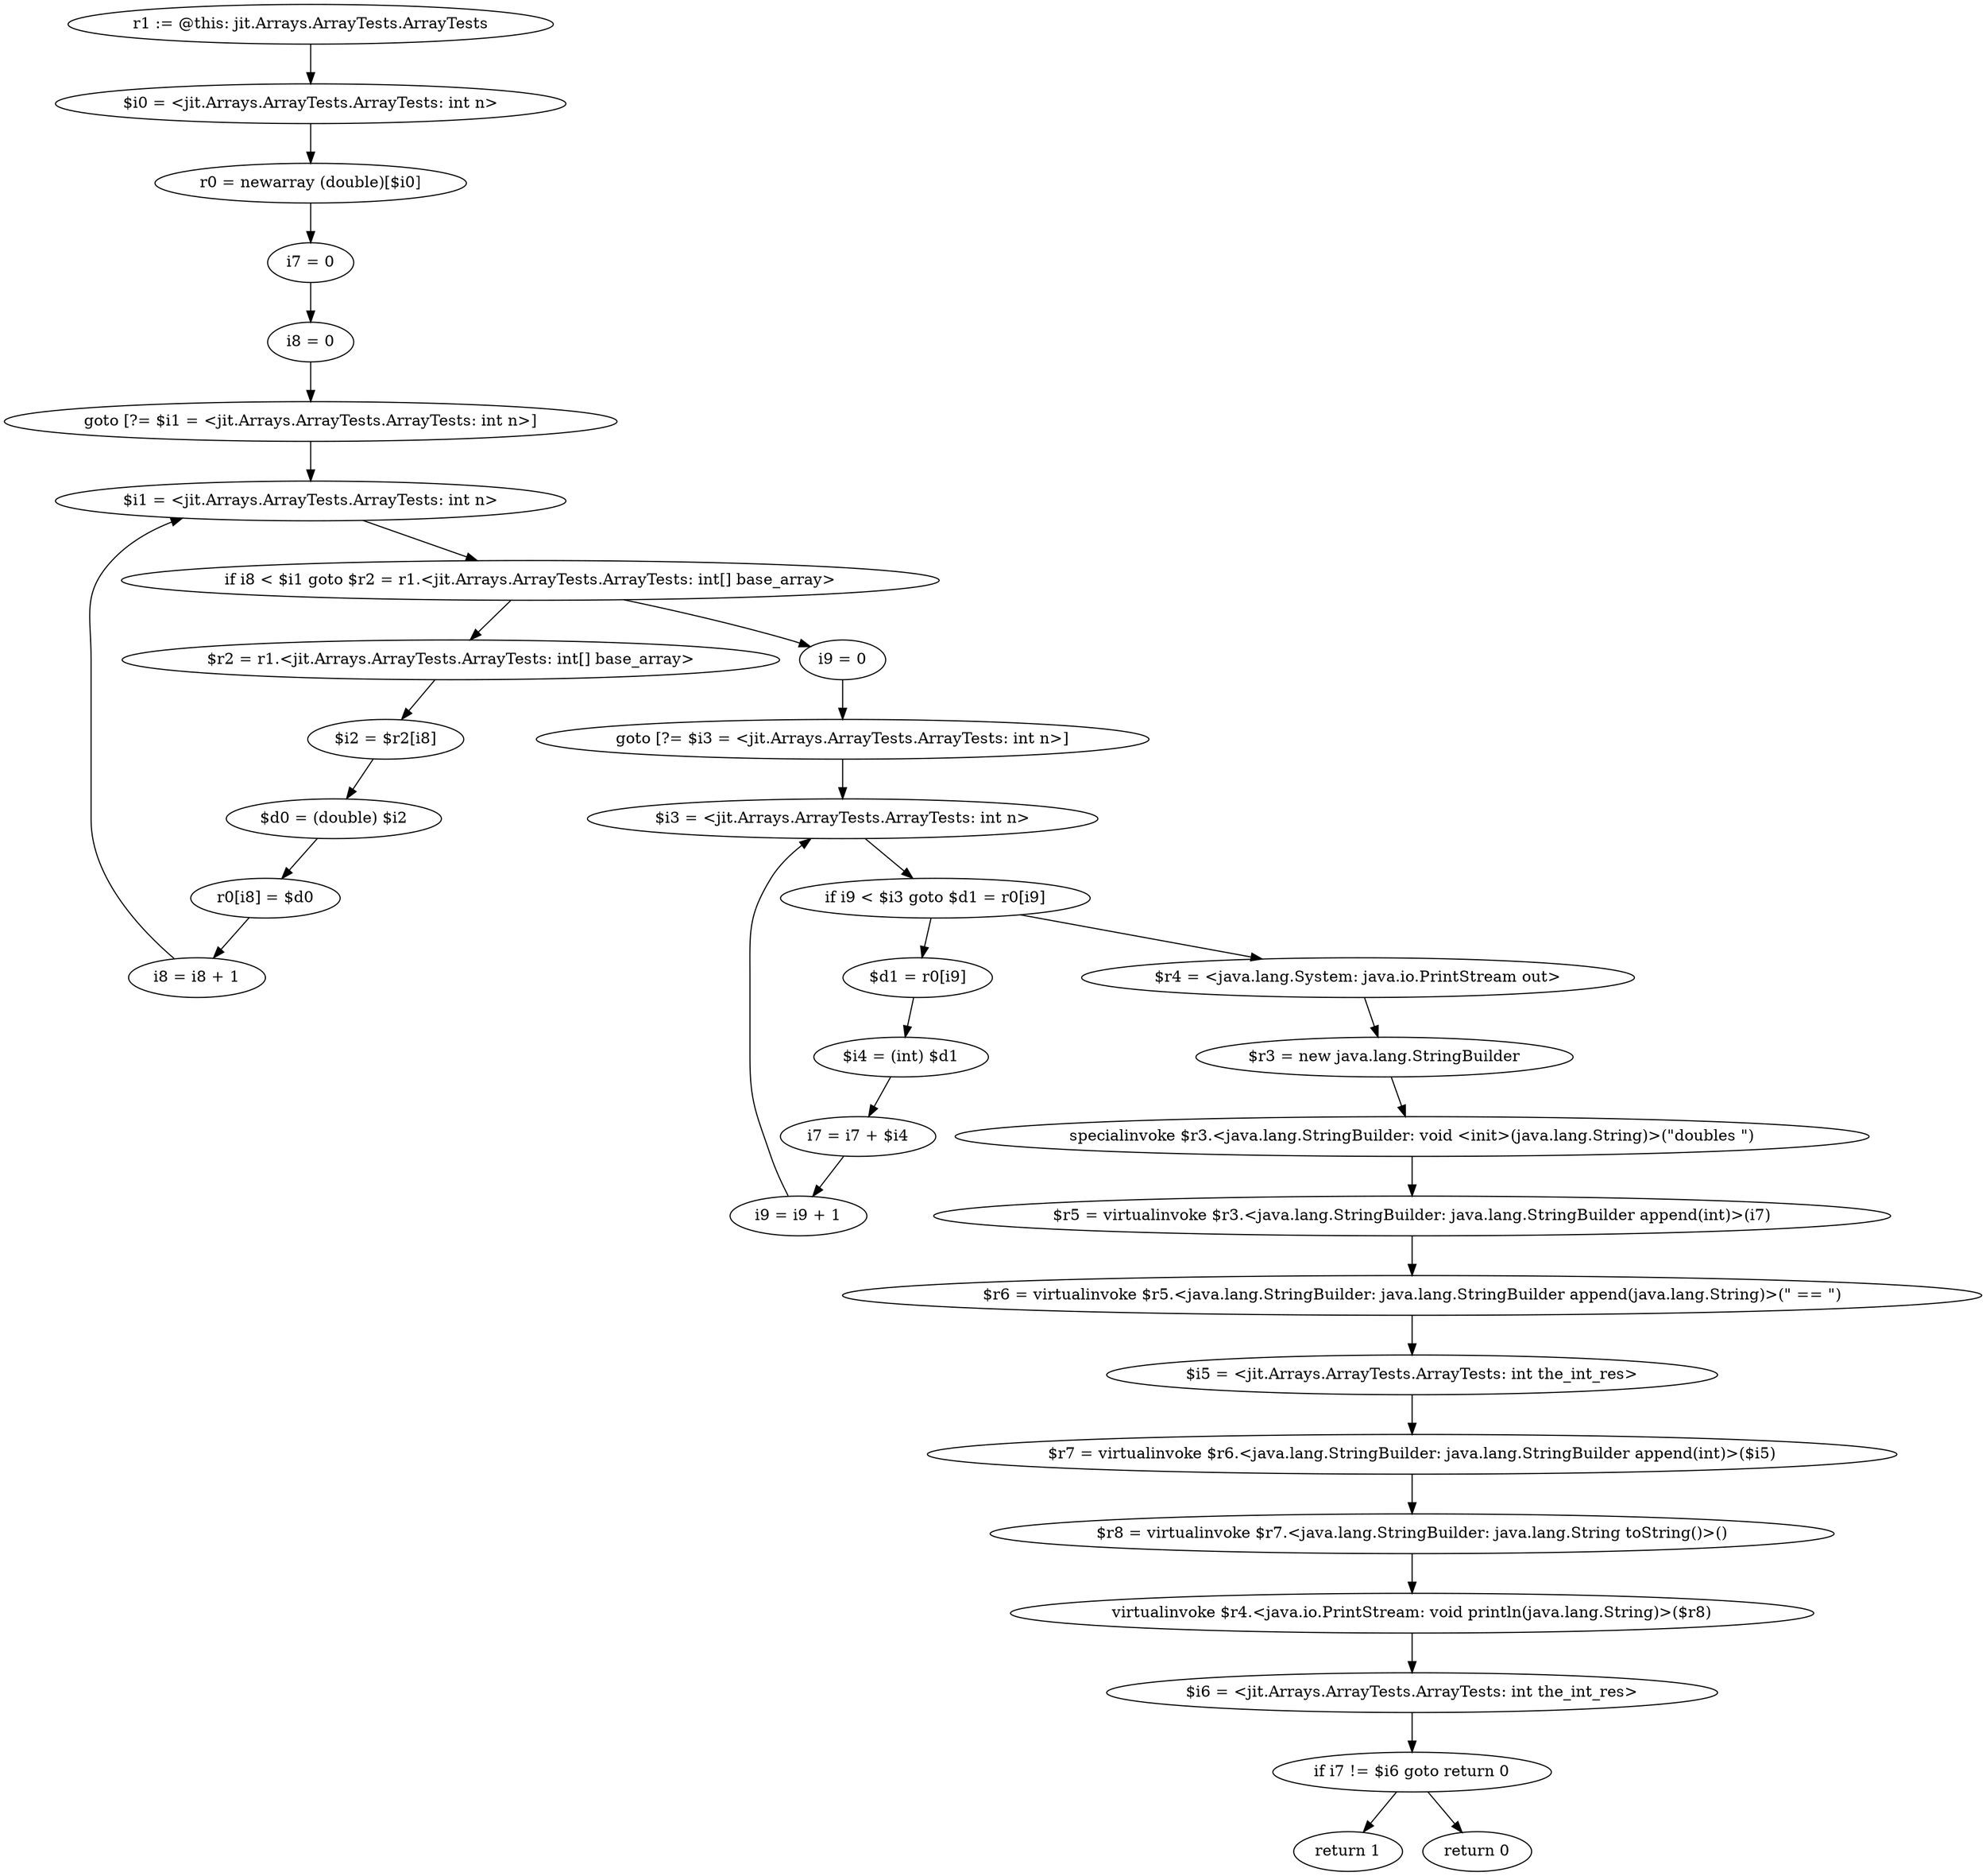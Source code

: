 digraph "unitGraph" {
    "r1 := @this: jit.Arrays.ArrayTests.ArrayTests"
    "$i0 = <jit.Arrays.ArrayTests.ArrayTests: int n>"
    "r0 = newarray (double)[$i0]"
    "i7 = 0"
    "i8 = 0"
    "goto [?= $i1 = <jit.Arrays.ArrayTests.ArrayTests: int n>]"
    "$r2 = r1.<jit.Arrays.ArrayTests.ArrayTests: int[] base_array>"
    "$i2 = $r2[i8]"
    "$d0 = (double) $i2"
    "r0[i8] = $d0"
    "i8 = i8 + 1"
    "$i1 = <jit.Arrays.ArrayTests.ArrayTests: int n>"
    "if i8 < $i1 goto $r2 = r1.<jit.Arrays.ArrayTests.ArrayTests: int[] base_array>"
    "i9 = 0"
    "goto [?= $i3 = <jit.Arrays.ArrayTests.ArrayTests: int n>]"
    "$d1 = r0[i9]"
    "$i4 = (int) $d1"
    "i7 = i7 + $i4"
    "i9 = i9 + 1"
    "$i3 = <jit.Arrays.ArrayTests.ArrayTests: int n>"
    "if i9 < $i3 goto $d1 = r0[i9]"
    "$r4 = <java.lang.System: java.io.PrintStream out>"
    "$r3 = new java.lang.StringBuilder"
    "specialinvoke $r3.<java.lang.StringBuilder: void <init>(java.lang.String)>(\"doubles \")"
    "$r5 = virtualinvoke $r3.<java.lang.StringBuilder: java.lang.StringBuilder append(int)>(i7)"
    "$r6 = virtualinvoke $r5.<java.lang.StringBuilder: java.lang.StringBuilder append(java.lang.String)>(\" == \")"
    "$i5 = <jit.Arrays.ArrayTests.ArrayTests: int the_int_res>"
    "$r7 = virtualinvoke $r6.<java.lang.StringBuilder: java.lang.StringBuilder append(int)>($i5)"
    "$r8 = virtualinvoke $r7.<java.lang.StringBuilder: java.lang.String toString()>()"
    "virtualinvoke $r4.<java.io.PrintStream: void println(java.lang.String)>($r8)"
    "$i6 = <jit.Arrays.ArrayTests.ArrayTests: int the_int_res>"
    "if i7 != $i6 goto return 0"
    "return 1"
    "return 0"
    "r1 := @this: jit.Arrays.ArrayTests.ArrayTests"->"$i0 = <jit.Arrays.ArrayTests.ArrayTests: int n>";
    "$i0 = <jit.Arrays.ArrayTests.ArrayTests: int n>"->"r0 = newarray (double)[$i0]";
    "r0 = newarray (double)[$i0]"->"i7 = 0";
    "i7 = 0"->"i8 = 0";
    "i8 = 0"->"goto [?= $i1 = <jit.Arrays.ArrayTests.ArrayTests: int n>]";
    "goto [?= $i1 = <jit.Arrays.ArrayTests.ArrayTests: int n>]"->"$i1 = <jit.Arrays.ArrayTests.ArrayTests: int n>";
    "$r2 = r1.<jit.Arrays.ArrayTests.ArrayTests: int[] base_array>"->"$i2 = $r2[i8]";
    "$i2 = $r2[i8]"->"$d0 = (double) $i2";
    "$d0 = (double) $i2"->"r0[i8] = $d0";
    "r0[i8] = $d0"->"i8 = i8 + 1";
    "i8 = i8 + 1"->"$i1 = <jit.Arrays.ArrayTests.ArrayTests: int n>";
    "$i1 = <jit.Arrays.ArrayTests.ArrayTests: int n>"->"if i8 < $i1 goto $r2 = r1.<jit.Arrays.ArrayTests.ArrayTests: int[] base_array>";
    "if i8 < $i1 goto $r2 = r1.<jit.Arrays.ArrayTests.ArrayTests: int[] base_array>"->"i9 = 0";
    "if i8 < $i1 goto $r2 = r1.<jit.Arrays.ArrayTests.ArrayTests: int[] base_array>"->"$r2 = r1.<jit.Arrays.ArrayTests.ArrayTests: int[] base_array>";
    "i9 = 0"->"goto [?= $i3 = <jit.Arrays.ArrayTests.ArrayTests: int n>]";
    "goto [?= $i3 = <jit.Arrays.ArrayTests.ArrayTests: int n>]"->"$i3 = <jit.Arrays.ArrayTests.ArrayTests: int n>";
    "$d1 = r0[i9]"->"$i4 = (int) $d1";
    "$i4 = (int) $d1"->"i7 = i7 + $i4";
    "i7 = i7 + $i4"->"i9 = i9 + 1";
    "i9 = i9 + 1"->"$i3 = <jit.Arrays.ArrayTests.ArrayTests: int n>";
    "$i3 = <jit.Arrays.ArrayTests.ArrayTests: int n>"->"if i9 < $i3 goto $d1 = r0[i9]";
    "if i9 < $i3 goto $d1 = r0[i9]"->"$r4 = <java.lang.System: java.io.PrintStream out>";
    "if i9 < $i3 goto $d1 = r0[i9]"->"$d1 = r0[i9]";
    "$r4 = <java.lang.System: java.io.PrintStream out>"->"$r3 = new java.lang.StringBuilder";
    "$r3 = new java.lang.StringBuilder"->"specialinvoke $r3.<java.lang.StringBuilder: void <init>(java.lang.String)>(\"doubles \")";
    "specialinvoke $r3.<java.lang.StringBuilder: void <init>(java.lang.String)>(\"doubles \")"->"$r5 = virtualinvoke $r3.<java.lang.StringBuilder: java.lang.StringBuilder append(int)>(i7)";
    "$r5 = virtualinvoke $r3.<java.lang.StringBuilder: java.lang.StringBuilder append(int)>(i7)"->"$r6 = virtualinvoke $r5.<java.lang.StringBuilder: java.lang.StringBuilder append(java.lang.String)>(\" == \")";
    "$r6 = virtualinvoke $r5.<java.lang.StringBuilder: java.lang.StringBuilder append(java.lang.String)>(\" == \")"->"$i5 = <jit.Arrays.ArrayTests.ArrayTests: int the_int_res>";
    "$i5 = <jit.Arrays.ArrayTests.ArrayTests: int the_int_res>"->"$r7 = virtualinvoke $r6.<java.lang.StringBuilder: java.lang.StringBuilder append(int)>($i5)";
    "$r7 = virtualinvoke $r6.<java.lang.StringBuilder: java.lang.StringBuilder append(int)>($i5)"->"$r8 = virtualinvoke $r7.<java.lang.StringBuilder: java.lang.String toString()>()";
    "$r8 = virtualinvoke $r7.<java.lang.StringBuilder: java.lang.String toString()>()"->"virtualinvoke $r4.<java.io.PrintStream: void println(java.lang.String)>($r8)";
    "virtualinvoke $r4.<java.io.PrintStream: void println(java.lang.String)>($r8)"->"$i6 = <jit.Arrays.ArrayTests.ArrayTests: int the_int_res>";
    "$i6 = <jit.Arrays.ArrayTests.ArrayTests: int the_int_res>"->"if i7 != $i6 goto return 0";
    "if i7 != $i6 goto return 0"->"return 1";
    "if i7 != $i6 goto return 0"->"return 0";
}
